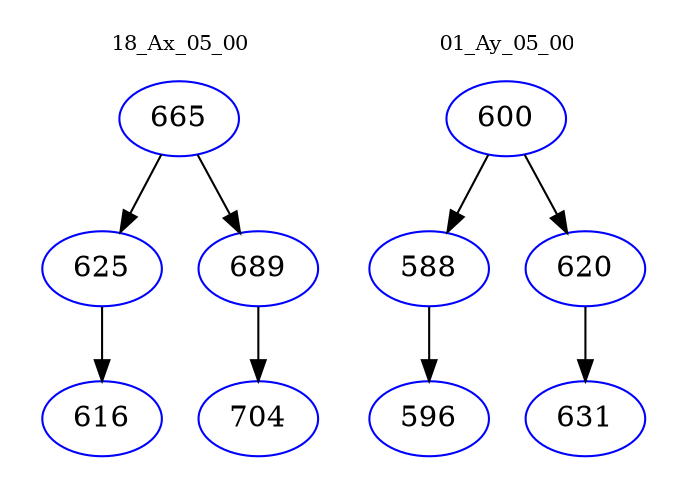 digraph{
subgraph cluster_0 {
color = white
label = "18_Ax_05_00";
fontsize=10;
T0_665 [label="665", color="blue"]
T0_665 -> T0_625 [color="black"]
T0_625 [label="625", color="blue"]
T0_625 -> T0_616 [color="black"]
T0_616 [label="616", color="blue"]
T0_665 -> T0_689 [color="black"]
T0_689 [label="689", color="blue"]
T0_689 -> T0_704 [color="black"]
T0_704 [label="704", color="blue"]
}
subgraph cluster_1 {
color = white
label = "01_Ay_05_00";
fontsize=10;
T1_600 [label="600", color="blue"]
T1_600 -> T1_588 [color="black"]
T1_588 [label="588", color="blue"]
T1_588 -> T1_596 [color="black"]
T1_596 [label="596", color="blue"]
T1_600 -> T1_620 [color="black"]
T1_620 [label="620", color="blue"]
T1_620 -> T1_631 [color="black"]
T1_631 [label="631", color="blue"]
}
}
